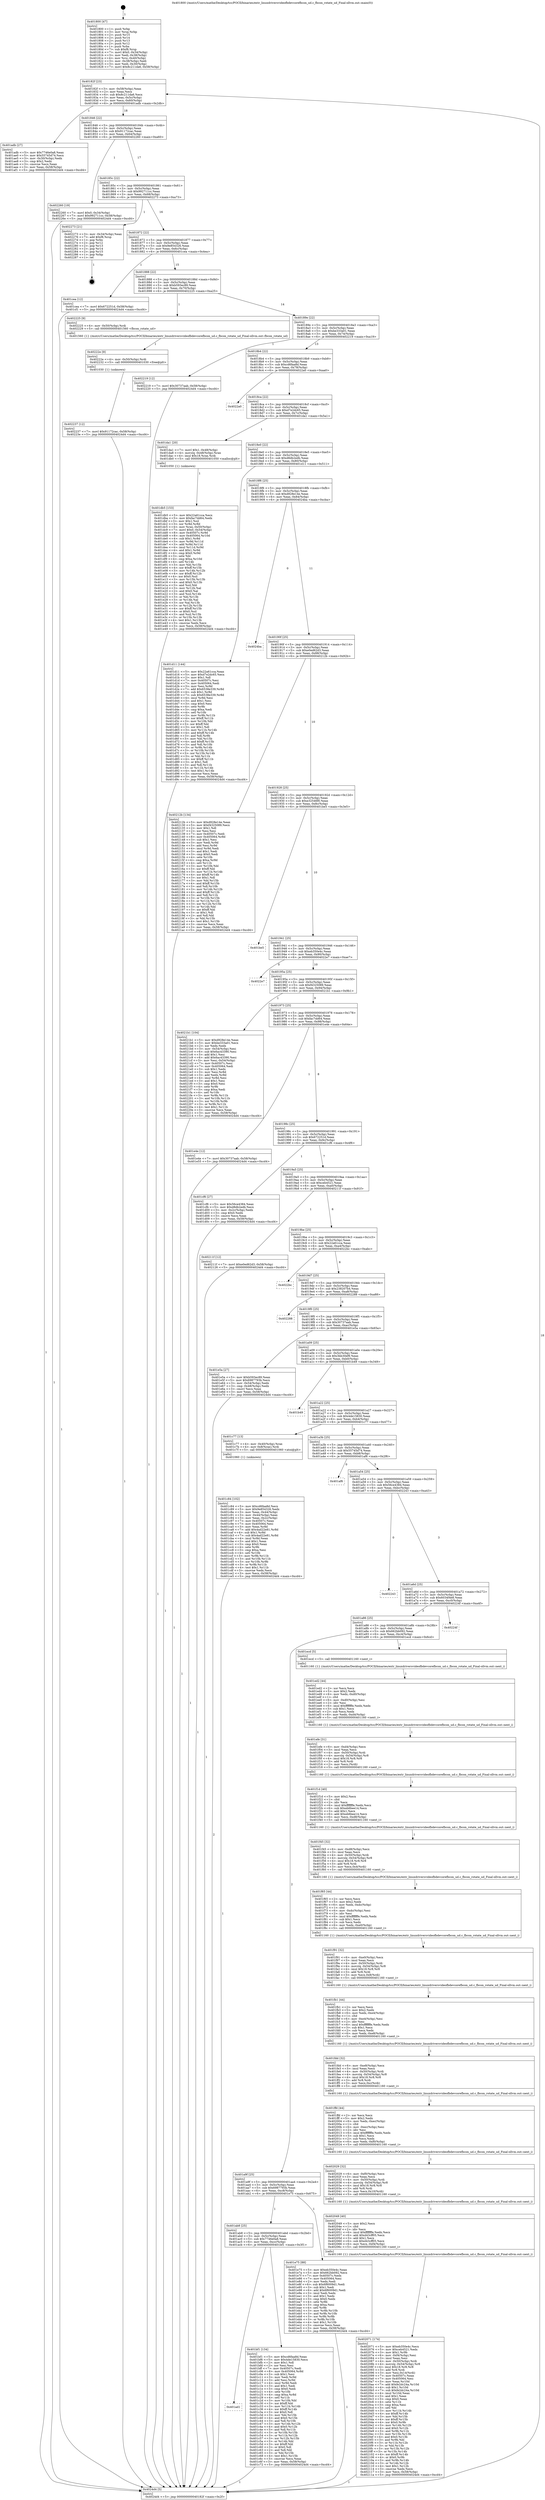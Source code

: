 digraph "0x401800" {
  label = "0x401800 (/mnt/c/Users/mathe/Desktop/tcc/POCII/binaries/extr_linuxdriversvideofbdevcorefbcon_ud.c_fbcon_rotate_ud_Final-ollvm.out::main(0))"
  labelloc = "t"
  node[shape=record]

  Entry [label="",width=0.3,height=0.3,shape=circle,fillcolor=black,style=filled]
  "0x40182f" [label="{
     0x40182f [23]\l
     | [instrs]\l
     &nbsp;&nbsp;0x40182f \<+3\>: mov -0x58(%rbp),%eax\l
     &nbsp;&nbsp;0x401832 \<+2\>: mov %eax,%ecx\l
     &nbsp;&nbsp;0x401834 \<+6\>: sub $0x8c211da6,%ecx\l
     &nbsp;&nbsp;0x40183a \<+3\>: mov %eax,-0x5c(%rbp)\l
     &nbsp;&nbsp;0x40183d \<+3\>: mov %ecx,-0x60(%rbp)\l
     &nbsp;&nbsp;0x401840 \<+6\>: je 0000000000401adb \<main+0x2db\>\l
  }"]
  "0x401adb" [label="{
     0x401adb [27]\l
     | [instrs]\l
     &nbsp;&nbsp;0x401adb \<+5\>: mov $0x7746e0a8,%eax\l
     &nbsp;&nbsp;0x401ae0 \<+5\>: mov $0x55745d74,%ecx\l
     &nbsp;&nbsp;0x401ae5 \<+3\>: mov -0x30(%rbp),%edx\l
     &nbsp;&nbsp;0x401ae8 \<+3\>: cmp $0x2,%edx\l
     &nbsp;&nbsp;0x401aeb \<+3\>: cmovne %ecx,%eax\l
     &nbsp;&nbsp;0x401aee \<+3\>: mov %eax,-0x58(%rbp)\l
     &nbsp;&nbsp;0x401af1 \<+5\>: jmp 00000000004024d4 \<main+0xcd4\>\l
  }"]
  "0x401846" [label="{
     0x401846 [22]\l
     | [instrs]\l
     &nbsp;&nbsp;0x401846 \<+5\>: jmp 000000000040184b \<main+0x4b\>\l
     &nbsp;&nbsp;0x40184b \<+3\>: mov -0x5c(%rbp),%eax\l
     &nbsp;&nbsp;0x40184e \<+5\>: sub $0x91172cac,%eax\l
     &nbsp;&nbsp;0x401853 \<+3\>: mov %eax,-0x64(%rbp)\l
     &nbsp;&nbsp;0x401856 \<+6\>: je 0000000000402260 \<main+0xa60\>\l
  }"]
  "0x4024d4" [label="{
     0x4024d4 [5]\l
     | [instrs]\l
     &nbsp;&nbsp;0x4024d4 \<+5\>: jmp 000000000040182f \<main+0x2f\>\l
  }"]
  "0x401800" [label="{
     0x401800 [47]\l
     | [instrs]\l
     &nbsp;&nbsp;0x401800 \<+1\>: push %rbp\l
     &nbsp;&nbsp;0x401801 \<+3\>: mov %rsp,%rbp\l
     &nbsp;&nbsp;0x401804 \<+2\>: push %r15\l
     &nbsp;&nbsp;0x401806 \<+2\>: push %r14\l
     &nbsp;&nbsp;0x401808 \<+2\>: push %r13\l
     &nbsp;&nbsp;0x40180a \<+2\>: push %r12\l
     &nbsp;&nbsp;0x40180c \<+1\>: push %rbx\l
     &nbsp;&nbsp;0x40180d \<+7\>: sub $0xf8,%rsp\l
     &nbsp;&nbsp;0x401814 \<+7\>: movl $0x0,-0x34(%rbp)\l
     &nbsp;&nbsp;0x40181b \<+3\>: mov %edi,-0x38(%rbp)\l
     &nbsp;&nbsp;0x40181e \<+4\>: mov %rsi,-0x40(%rbp)\l
     &nbsp;&nbsp;0x401822 \<+3\>: mov -0x38(%rbp),%edi\l
     &nbsp;&nbsp;0x401825 \<+3\>: mov %edi,-0x30(%rbp)\l
     &nbsp;&nbsp;0x401828 \<+7\>: movl $0x8c211da6,-0x58(%rbp)\l
  }"]
  Exit [label="",width=0.3,height=0.3,shape=circle,fillcolor=black,style=filled,peripheries=2]
  "0x402260" [label="{
     0x402260 [19]\l
     | [instrs]\l
     &nbsp;&nbsp;0x402260 \<+7\>: movl $0x0,-0x34(%rbp)\l
     &nbsp;&nbsp;0x402267 \<+7\>: movl $0x992711cc,-0x58(%rbp)\l
     &nbsp;&nbsp;0x40226e \<+5\>: jmp 00000000004024d4 \<main+0xcd4\>\l
  }"]
  "0x40185c" [label="{
     0x40185c [22]\l
     | [instrs]\l
     &nbsp;&nbsp;0x40185c \<+5\>: jmp 0000000000401861 \<main+0x61\>\l
     &nbsp;&nbsp;0x401861 \<+3\>: mov -0x5c(%rbp),%eax\l
     &nbsp;&nbsp;0x401864 \<+5\>: sub $0x992711cc,%eax\l
     &nbsp;&nbsp;0x401869 \<+3\>: mov %eax,-0x68(%rbp)\l
     &nbsp;&nbsp;0x40186c \<+6\>: je 0000000000402273 \<main+0xa73\>\l
  }"]
  "0x402237" [label="{
     0x402237 [12]\l
     | [instrs]\l
     &nbsp;&nbsp;0x402237 \<+7\>: movl $0x91172cac,-0x58(%rbp)\l
     &nbsp;&nbsp;0x40223e \<+5\>: jmp 00000000004024d4 \<main+0xcd4\>\l
  }"]
  "0x402273" [label="{
     0x402273 [21]\l
     | [instrs]\l
     &nbsp;&nbsp;0x402273 \<+3\>: mov -0x34(%rbp),%eax\l
     &nbsp;&nbsp;0x402276 \<+7\>: add $0xf8,%rsp\l
     &nbsp;&nbsp;0x40227d \<+1\>: pop %rbx\l
     &nbsp;&nbsp;0x40227e \<+2\>: pop %r12\l
     &nbsp;&nbsp;0x402280 \<+2\>: pop %r13\l
     &nbsp;&nbsp;0x402282 \<+2\>: pop %r14\l
     &nbsp;&nbsp;0x402284 \<+2\>: pop %r15\l
     &nbsp;&nbsp;0x402286 \<+1\>: pop %rbp\l
     &nbsp;&nbsp;0x402287 \<+1\>: ret\l
  }"]
  "0x401872" [label="{
     0x401872 [22]\l
     | [instrs]\l
     &nbsp;&nbsp;0x401872 \<+5\>: jmp 0000000000401877 \<main+0x77\>\l
     &nbsp;&nbsp;0x401877 \<+3\>: mov -0x5c(%rbp),%eax\l
     &nbsp;&nbsp;0x40187a \<+5\>: sub $0x9e854326,%eax\l
     &nbsp;&nbsp;0x40187f \<+3\>: mov %eax,-0x6c(%rbp)\l
     &nbsp;&nbsp;0x401882 \<+6\>: je 0000000000401cea \<main+0x4ea\>\l
  }"]
  "0x40222e" [label="{
     0x40222e [9]\l
     | [instrs]\l
     &nbsp;&nbsp;0x40222e \<+4\>: mov -0x50(%rbp),%rdi\l
     &nbsp;&nbsp;0x402232 \<+5\>: call 0000000000401030 \<free@plt\>\l
     | [calls]\l
     &nbsp;&nbsp;0x401030 \{1\} (unknown)\l
  }"]
  "0x401cea" [label="{
     0x401cea [12]\l
     | [instrs]\l
     &nbsp;&nbsp;0x401cea \<+7\>: movl $0x672251d,-0x58(%rbp)\l
     &nbsp;&nbsp;0x401cf1 \<+5\>: jmp 00000000004024d4 \<main+0xcd4\>\l
  }"]
  "0x401888" [label="{
     0x401888 [22]\l
     | [instrs]\l
     &nbsp;&nbsp;0x401888 \<+5\>: jmp 000000000040188d \<main+0x8d\>\l
     &nbsp;&nbsp;0x40188d \<+3\>: mov -0x5c(%rbp),%eax\l
     &nbsp;&nbsp;0x401890 \<+5\>: sub $0xb593ec89,%eax\l
     &nbsp;&nbsp;0x401895 \<+3\>: mov %eax,-0x70(%rbp)\l
     &nbsp;&nbsp;0x401898 \<+6\>: je 0000000000402225 \<main+0xa25\>\l
  }"]
  "0x402071" [label="{
     0x402071 [174]\l
     | [instrs]\l
     &nbsp;&nbsp;0x402071 \<+5\>: mov $0xeb350e4c,%ecx\l
     &nbsp;&nbsp;0x402076 \<+5\>: mov $0xceb4521,%edx\l
     &nbsp;&nbsp;0x40207b \<+3\>: mov $0x1,%r9b\l
     &nbsp;&nbsp;0x40207e \<+6\>: mov -0xf4(%rbp),%esi\l
     &nbsp;&nbsp;0x402084 \<+3\>: imul %eax,%esi\l
     &nbsp;&nbsp;0x402087 \<+4\>: mov -0x50(%rbp),%rdi\l
     &nbsp;&nbsp;0x40208b \<+4\>: movslq -0x54(%rbp),%r8\l
     &nbsp;&nbsp;0x40208f \<+4\>: imul $0x18,%r8,%r8\l
     &nbsp;&nbsp;0x402093 \<+3\>: add %r8,%rdi\l
     &nbsp;&nbsp;0x402096 \<+3\>: mov %esi,0x14(%rdi)\l
     &nbsp;&nbsp;0x402099 \<+7\>: mov 0x40507c,%eax\l
     &nbsp;&nbsp;0x4020a0 \<+7\>: mov 0x405064,%esi\l
     &nbsp;&nbsp;0x4020a7 \<+3\>: mov %eax,%r10d\l
     &nbsp;&nbsp;0x4020aa \<+7\>: add $0xfe2dc24a,%r10d\l
     &nbsp;&nbsp;0x4020b1 \<+4\>: sub $0x1,%r10d\l
     &nbsp;&nbsp;0x4020b5 \<+7\>: sub $0xfe2dc24a,%r10d\l
     &nbsp;&nbsp;0x4020bc \<+4\>: imul %r10d,%eax\l
     &nbsp;&nbsp;0x4020c0 \<+3\>: and $0x1,%eax\l
     &nbsp;&nbsp;0x4020c3 \<+3\>: cmp $0x0,%eax\l
     &nbsp;&nbsp;0x4020c6 \<+4\>: sete %r11b\l
     &nbsp;&nbsp;0x4020ca \<+3\>: cmp $0xa,%esi\l
     &nbsp;&nbsp;0x4020cd \<+3\>: setl %bl\l
     &nbsp;&nbsp;0x4020d0 \<+3\>: mov %r11b,%r14b\l
     &nbsp;&nbsp;0x4020d3 \<+4\>: xor $0xff,%r14b\l
     &nbsp;&nbsp;0x4020d7 \<+3\>: mov %bl,%r15b\l
     &nbsp;&nbsp;0x4020da \<+4\>: xor $0xff,%r15b\l
     &nbsp;&nbsp;0x4020de \<+4\>: xor $0x0,%r9b\l
     &nbsp;&nbsp;0x4020e2 \<+3\>: mov %r14b,%r12b\l
     &nbsp;&nbsp;0x4020e5 \<+4\>: and $0x0,%r12b\l
     &nbsp;&nbsp;0x4020e9 \<+3\>: and %r9b,%r11b\l
     &nbsp;&nbsp;0x4020ec \<+3\>: mov %r15b,%r13b\l
     &nbsp;&nbsp;0x4020ef \<+4\>: and $0x0,%r13b\l
     &nbsp;&nbsp;0x4020f3 \<+3\>: and %r9b,%bl\l
     &nbsp;&nbsp;0x4020f6 \<+3\>: or %r11b,%r12b\l
     &nbsp;&nbsp;0x4020f9 \<+3\>: or %bl,%r13b\l
     &nbsp;&nbsp;0x4020fc \<+3\>: xor %r13b,%r12b\l
     &nbsp;&nbsp;0x4020ff \<+3\>: or %r15b,%r14b\l
     &nbsp;&nbsp;0x402102 \<+4\>: xor $0xff,%r14b\l
     &nbsp;&nbsp;0x402106 \<+4\>: or $0x0,%r9b\l
     &nbsp;&nbsp;0x40210a \<+3\>: and %r9b,%r14b\l
     &nbsp;&nbsp;0x40210d \<+3\>: or %r14b,%r12b\l
     &nbsp;&nbsp;0x402110 \<+4\>: test $0x1,%r12b\l
     &nbsp;&nbsp;0x402114 \<+3\>: cmovne %edx,%ecx\l
     &nbsp;&nbsp;0x402117 \<+3\>: mov %ecx,-0x58(%rbp)\l
     &nbsp;&nbsp;0x40211a \<+5\>: jmp 00000000004024d4 \<main+0xcd4\>\l
  }"]
  "0x402225" [label="{
     0x402225 [9]\l
     | [instrs]\l
     &nbsp;&nbsp;0x402225 \<+4\>: mov -0x50(%rbp),%rdi\l
     &nbsp;&nbsp;0x402229 \<+5\>: call 0000000000401560 \<fbcon_rotate_ud\>\l
     | [calls]\l
     &nbsp;&nbsp;0x401560 \{1\} (/mnt/c/Users/mathe/Desktop/tcc/POCII/binaries/extr_linuxdriversvideofbdevcorefbcon_ud.c_fbcon_rotate_ud_Final-ollvm.out::fbcon_rotate_ud)\l
  }"]
  "0x40189e" [label="{
     0x40189e [22]\l
     | [instrs]\l
     &nbsp;&nbsp;0x40189e \<+5\>: jmp 00000000004018a3 \<main+0xa3\>\l
     &nbsp;&nbsp;0x4018a3 \<+3\>: mov -0x5c(%rbp),%eax\l
     &nbsp;&nbsp;0x4018a6 \<+5\>: sub $0xbe333a01,%eax\l
     &nbsp;&nbsp;0x4018ab \<+3\>: mov %eax,-0x74(%rbp)\l
     &nbsp;&nbsp;0x4018ae \<+6\>: je 0000000000402219 \<main+0xa19\>\l
  }"]
  "0x402049" [label="{
     0x402049 [40]\l
     | [instrs]\l
     &nbsp;&nbsp;0x402049 \<+5\>: mov $0x2,%ecx\l
     &nbsp;&nbsp;0x40204e \<+1\>: cltd\l
     &nbsp;&nbsp;0x40204f \<+2\>: idiv %ecx\l
     &nbsp;&nbsp;0x402051 \<+6\>: imul $0xfffffffe,%edx,%ecx\l
     &nbsp;&nbsp;0x402057 \<+6\>: add $0xd43cff05,%ecx\l
     &nbsp;&nbsp;0x40205d \<+3\>: add $0x1,%ecx\l
     &nbsp;&nbsp;0x402060 \<+6\>: sub $0xd43cff05,%ecx\l
     &nbsp;&nbsp;0x402066 \<+6\>: mov %ecx,-0xf4(%rbp)\l
     &nbsp;&nbsp;0x40206c \<+5\>: call 0000000000401160 \<next_i\>\l
     | [calls]\l
     &nbsp;&nbsp;0x401160 \{1\} (/mnt/c/Users/mathe/Desktop/tcc/POCII/binaries/extr_linuxdriversvideofbdevcorefbcon_ud.c_fbcon_rotate_ud_Final-ollvm.out::next_i)\l
  }"]
  "0x402219" [label="{
     0x402219 [12]\l
     | [instrs]\l
     &nbsp;&nbsp;0x402219 \<+7\>: movl $0x30737aab,-0x58(%rbp)\l
     &nbsp;&nbsp;0x402220 \<+5\>: jmp 00000000004024d4 \<main+0xcd4\>\l
  }"]
  "0x4018b4" [label="{
     0x4018b4 [22]\l
     | [instrs]\l
     &nbsp;&nbsp;0x4018b4 \<+5\>: jmp 00000000004018b9 \<main+0xb9\>\l
     &nbsp;&nbsp;0x4018b9 \<+3\>: mov -0x5c(%rbp),%eax\l
     &nbsp;&nbsp;0x4018bc \<+5\>: sub $0xcd6faa8d,%eax\l
     &nbsp;&nbsp;0x4018c1 \<+3\>: mov %eax,-0x78(%rbp)\l
     &nbsp;&nbsp;0x4018c4 \<+6\>: je 00000000004022a0 \<main+0xaa0\>\l
  }"]
  "0x402029" [label="{
     0x402029 [32]\l
     | [instrs]\l
     &nbsp;&nbsp;0x402029 \<+6\>: mov -0xf0(%rbp),%ecx\l
     &nbsp;&nbsp;0x40202f \<+3\>: imul %eax,%ecx\l
     &nbsp;&nbsp;0x402032 \<+4\>: mov -0x50(%rbp),%rdi\l
     &nbsp;&nbsp;0x402036 \<+4\>: movslq -0x54(%rbp),%r8\l
     &nbsp;&nbsp;0x40203a \<+4\>: imul $0x18,%r8,%r8\l
     &nbsp;&nbsp;0x40203e \<+3\>: add %r8,%rdi\l
     &nbsp;&nbsp;0x402041 \<+3\>: mov %ecx,0x10(%rdi)\l
     &nbsp;&nbsp;0x402044 \<+5\>: call 0000000000401160 \<next_i\>\l
     | [calls]\l
     &nbsp;&nbsp;0x401160 \{1\} (/mnt/c/Users/mathe/Desktop/tcc/POCII/binaries/extr_linuxdriversvideofbdevcorefbcon_ud.c_fbcon_rotate_ud_Final-ollvm.out::next_i)\l
  }"]
  "0x4022a0" [label="{
     0x4022a0\l
  }", style=dashed]
  "0x4018ca" [label="{
     0x4018ca [22]\l
     | [instrs]\l
     &nbsp;&nbsp;0x4018ca \<+5\>: jmp 00000000004018cf \<main+0xcf\>\l
     &nbsp;&nbsp;0x4018cf \<+3\>: mov -0x5c(%rbp),%eax\l
     &nbsp;&nbsp;0x4018d2 \<+5\>: sub $0xd7e2dc65,%eax\l
     &nbsp;&nbsp;0x4018d7 \<+3\>: mov %eax,-0x7c(%rbp)\l
     &nbsp;&nbsp;0x4018da \<+6\>: je 0000000000401da1 \<main+0x5a1\>\l
  }"]
  "0x401ffd" [label="{
     0x401ffd [44]\l
     | [instrs]\l
     &nbsp;&nbsp;0x401ffd \<+2\>: xor %ecx,%ecx\l
     &nbsp;&nbsp;0x401fff \<+5\>: mov $0x2,%edx\l
     &nbsp;&nbsp;0x402004 \<+6\>: mov %edx,-0xec(%rbp)\l
     &nbsp;&nbsp;0x40200a \<+1\>: cltd\l
     &nbsp;&nbsp;0x40200b \<+6\>: mov -0xec(%rbp),%esi\l
     &nbsp;&nbsp;0x402011 \<+2\>: idiv %esi\l
     &nbsp;&nbsp;0x402013 \<+6\>: imul $0xfffffffe,%edx,%edx\l
     &nbsp;&nbsp;0x402019 \<+3\>: sub $0x1,%ecx\l
     &nbsp;&nbsp;0x40201c \<+2\>: sub %ecx,%edx\l
     &nbsp;&nbsp;0x40201e \<+6\>: mov %edx,-0xf0(%rbp)\l
     &nbsp;&nbsp;0x402024 \<+5\>: call 0000000000401160 \<next_i\>\l
     | [calls]\l
     &nbsp;&nbsp;0x401160 \{1\} (/mnt/c/Users/mathe/Desktop/tcc/POCII/binaries/extr_linuxdriversvideofbdevcorefbcon_ud.c_fbcon_rotate_ud_Final-ollvm.out::next_i)\l
  }"]
  "0x401da1" [label="{
     0x401da1 [20]\l
     | [instrs]\l
     &nbsp;&nbsp;0x401da1 \<+7\>: movl $0x1,-0x48(%rbp)\l
     &nbsp;&nbsp;0x401da8 \<+4\>: movslq -0x48(%rbp),%rax\l
     &nbsp;&nbsp;0x401dac \<+4\>: imul $0x18,%rax,%rdi\l
     &nbsp;&nbsp;0x401db0 \<+5\>: call 0000000000401050 \<malloc@plt\>\l
     | [calls]\l
     &nbsp;&nbsp;0x401050 \{1\} (unknown)\l
  }"]
  "0x4018e0" [label="{
     0x4018e0 [22]\l
     | [instrs]\l
     &nbsp;&nbsp;0x4018e0 \<+5\>: jmp 00000000004018e5 \<main+0xe5\>\l
     &nbsp;&nbsp;0x4018e5 \<+3\>: mov -0x5c(%rbp),%eax\l
     &nbsp;&nbsp;0x4018e8 \<+5\>: sub $0xd8db2edb,%eax\l
     &nbsp;&nbsp;0x4018ed \<+3\>: mov %eax,-0x80(%rbp)\l
     &nbsp;&nbsp;0x4018f0 \<+6\>: je 0000000000401d11 \<main+0x511\>\l
  }"]
  "0x401fdd" [label="{
     0x401fdd [32]\l
     | [instrs]\l
     &nbsp;&nbsp;0x401fdd \<+6\>: mov -0xe8(%rbp),%ecx\l
     &nbsp;&nbsp;0x401fe3 \<+3\>: imul %eax,%ecx\l
     &nbsp;&nbsp;0x401fe6 \<+4\>: mov -0x50(%rbp),%rdi\l
     &nbsp;&nbsp;0x401fea \<+4\>: movslq -0x54(%rbp),%r8\l
     &nbsp;&nbsp;0x401fee \<+4\>: imul $0x18,%r8,%r8\l
     &nbsp;&nbsp;0x401ff2 \<+3\>: add %r8,%rdi\l
     &nbsp;&nbsp;0x401ff5 \<+3\>: mov %ecx,0xc(%rdi)\l
     &nbsp;&nbsp;0x401ff8 \<+5\>: call 0000000000401160 \<next_i\>\l
     | [calls]\l
     &nbsp;&nbsp;0x401160 \{1\} (/mnt/c/Users/mathe/Desktop/tcc/POCII/binaries/extr_linuxdriversvideofbdevcorefbcon_ud.c_fbcon_rotate_ud_Final-ollvm.out::next_i)\l
  }"]
  "0x401d11" [label="{
     0x401d11 [144]\l
     | [instrs]\l
     &nbsp;&nbsp;0x401d11 \<+5\>: mov $0x22a61cca,%eax\l
     &nbsp;&nbsp;0x401d16 \<+5\>: mov $0xd7e2dc65,%ecx\l
     &nbsp;&nbsp;0x401d1b \<+2\>: mov $0x1,%dl\l
     &nbsp;&nbsp;0x401d1d \<+7\>: mov 0x40507c,%esi\l
     &nbsp;&nbsp;0x401d24 \<+7\>: mov 0x405064,%edi\l
     &nbsp;&nbsp;0x401d2b \<+3\>: mov %esi,%r8d\l
     &nbsp;&nbsp;0x401d2e \<+7\>: add $0x6538e339,%r8d\l
     &nbsp;&nbsp;0x401d35 \<+4\>: sub $0x1,%r8d\l
     &nbsp;&nbsp;0x401d39 \<+7\>: sub $0x6538e339,%r8d\l
     &nbsp;&nbsp;0x401d40 \<+4\>: imul %r8d,%esi\l
     &nbsp;&nbsp;0x401d44 \<+3\>: and $0x1,%esi\l
     &nbsp;&nbsp;0x401d47 \<+3\>: cmp $0x0,%esi\l
     &nbsp;&nbsp;0x401d4a \<+4\>: sete %r9b\l
     &nbsp;&nbsp;0x401d4e \<+3\>: cmp $0xa,%edi\l
     &nbsp;&nbsp;0x401d51 \<+4\>: setl %r10b\l
     &nbsp;&nbsp;0x401d55 \<+3\>: mov %r9b,%r11b\l
     &nbsp;&nbsp;0x401d58 \<+4\>: xor $0xff,%r11b\l
     &nbsp;&nbsp;0x401d5c \<+3\>: mov %r10b,%bl\l
     &nbsp;&nbsp;0x401d5f \<+3\>: xor $0xff,%bl\l
     &nbsp;&nbsp;0x401d62 \<+3\>: xor $0x1,%dl\l
     &nbsp;&nbsp;0x401d65 \<+3\>: mov %r11b,%r14b\l
     &nbsp;&nbsp;0x401d68 \<+4\>: and $0xff,%r14b\l
     &nbsp;&nbsp;0x401d6c \<+3\>: and %dl,%r9b\l
     &nbsp;&nbsp;0x401d6f \<+3\>: mov %bl,%r15b\l
     &nbsp;&nbsp;0x401d72 \<+4\>: and $0xff,%r15b\l
     &nbsp;&nbsp;0x401d76 \<+3\>: and %dl,%r10b\l
     &nbsp;&nbsp;0x401d79 \<+3\>: or %r9b,%r14b\l
     &nbsp;&nbsp;0x401d7c \<+3\>: or %r10b,%r15b\l
     &nbsp;&nbsp;0x401d7f \<+3\>: xor %r15b,%r14b\l
     &nbsp;&nbsp;0x401d82 \<+3\>: or %bl,%r11b\l
     &nbsp;&nbsp;0x401d85 \<+4\>: xor $0xff,%r11b\l
     &nbsp;&nbsp;0x401d89 \<+3\>: or $0x1,%dl\l
     &nbsp;&nbsp;0x401d8c \<+3\>: and %dl,%r11b\l
     &nbsp;&nbsp;0x401d8f \<+3\>: or %r11b,%r14b\l
     &nbsp;&nbsp;0x401d92 \<+4\>: test $0x1,%r14b\l
     &nbsp;&nbsp;0x401d96 \<+3\>: cmovne %ecx,%eax\l
     &nbsp;&nbsp;0x401d99 \<+3\>: mov %eax,-0x58(%rbp)\l
     &nbsp;&nbsp;0x401d9c \<+5\>: jmp 00000000004024d4 \<main+0xcd4\>\l
  }"]
  "0x4018f6" [label="{
     0x4018f6 [25]\l
     | [instrs]\l
     &nbsp;&nbsp;0x4018f6 \<+5\>: jmp 00000000004018fb \<main+0xfb\>\l
     &nbsp;&nbsp;0x4018fb \<+3\>: mov -0x5c(%rbp),%eax\l
     &nbsp;&nbsp;0x4018fe \<+5\>: sub $0xd928e14e,%eax\l
     &nbsp;&nbsp;0x401903 \<+6\>: mov %eax,-0x84(%rbp)\l
     &nbsp;&nbsp;0x401909 \<+6\>: je 00000000004024ba \<main+0xcba\>\l
  }"]
  "0x401fb1" [label="{
     0x401fb1 [44]\l
     | [instrs]\l
     &nbsp;&nbsp;0x401fb1 \<+2\>: xor %ecx,%ecx\l
     &nbsp;&nbsp;0x401fb3 \<+5\>: mov $0x2,%edx\l
     &nbsp;&nbsp;0x401fb8 \<+6\>: mov %edx,-0xe4(%rbp)\l
     &nbsp;&nbsp;0x401fbe \<+1\>: cltd\l
     &nbsp;&nbsp;0x401fbf \<+6\>: mov -0xe4(%rbp),%esi\l
     &nbsp;&nbsp;0x401fc5 \<+2\>: idiv %esi\l
     &nbsp;&nbsp;0x401fc7 \<+6\>: imul $0xfffffffe,%edx,%edx\l
     &nbsp;&nbsp;0x401fcd \<+3\>: sub $0x1,%ecx\l
     &nbsp;&nbsp;0x401fd0 \<+2\>: sub %ecx,%edx\l
     &nbsp;&nbsp;0x401fd2 \<+6\>: mov %edx,-0xe8(%rbp)\l
     &nbsp;&nbsp;0x401fd8 \<+5\>: call 0000000000401160 \<next_i\>\l
     | [calls]\l
     &nbsp;&nbsp;0x401160 \{1\} (/mnt/c/Users/mathe/Desktop/tcc/POCII/binaries/extr_linuxdriversvideofbdevcorefbcon_ud.c_fbcon_rotate_ud_Final-ollvm.out::next_i)\l
  }"]
  "0x4024ba" [label="{
     0x4024ba\l
  }", style=dashed]
  "0x40190f" [label="{
     0x40190f [25]\l
     | [instrs]\l
     &nbsp;&nbsp;0x40190f \<+5\>: jmp 0000000000401914 \<main+0x114\>\l
     &nbsp;&nbsp;0x401914 \<+3\>: mov -0x5c(%rbp),%eax\l
     &nbsp;&nbsp;0x401917 \<+5\>: sub $0xe0ed62d3,%eax\l
     &nbsp;&nbsp;0x40191c \<+6\>: mov %eax,-0x88(%rbp)\l
     &nbsp;&nbsp;0x401922 \<+6\>: je 000000000040212b \<main+0x92b\>\l
  }"]
  "0x401f91" [label="{
     0x401f91 [32]\l
     | [instrs]\l
     &nbsp;&nbsp;0x401f91 \<+6\>: mov -0xe0(%rbp),%ecx\l
     &nbsp;&nbsp;0x401f97 \<+3\>: imul %eax,%ecx\l
     &nbsp;&nbsp;0x401f9a \<+4\>: mov -0x50(%rbp),%rdi\l
     &nbsp;&nbsp;0x401f9e \<+4\>: movslq -0x54(%rbp),%r8\l
     &nbsp;&nbsp;0x401fa2 \<+4\>: imul $0x18,%r8,%r8\l
     &nbsp;&nbsp;0x401fa6 \<+3\>: add %r8,%rdi\l
     &nbsp;&nbsp;0x401fa9 \<+3\>: mov %ecx,0x8(%rdi)\l
     &nbsp;&nbsp;0x401fac \<+5\>: call 0000000000401160 \<next_i\>\l
     | [calls]\l
     &nbsp;&nbsp;0x401160 \{1\} (/mnt/c/Users/mathe/Desktop/tcc/POCII/binaries/extr_linuxdriversvideofbdevcorefbcon_ud.c_fbcon_rotate_ud_Final-ollvm.out::next_i)\l
  }"]
  "0x40212b" [label="{
     0x40212b [134]\l
     | [instrs]\l
     &nbsp;&nbsp;0x40212b \<+5\>: mov $0xd928e14e,%eax\l
     &nbsp;&nbsp;0x402130 \<+5\>: mov $0xf4325089,%ecx\l
     &nbsp;&nbsp;0x402135 \<+2\>: mov $0x1,%dl\l
     &nbsp;&nbsp;0x402137 \<+2\>: xor %esi,%esi\l
     &nbsp;&nbsp;0x402139 \<+7\>: mov 0x40507c,%edi\l
     &nbsp;&nbsp;0x402140 \<+8\>: mov 0x405064,%r8d\l
     &nbsp;&nbsp;0x402148 \<+3\>: sub $0x1,%esi\l
     &nbsp;&nbsp;0x40214b \<+3\>: mov %edi,%r9d\l
     &nbsp;&nbsp;0x40214e \<+3\>: add %esi,%r9d\l
     &nbsp;&nbsp;0x402151 \<+4\>: imul %r9d,%edi\l
     &nbsp;&nbsp;0x402155 \<+3\>: and $0x1,%edi\l
     &nbsp;&nbsp;0x402158 \<+3\>: cmp $0x0,%edi\l
     &nbsp;&nbsp;0x40215b \<+4\>: sete %r10b\l
     &nbsp;&nbsp;0x40215f \<+4\>: cmp $0xa,%r8d\l
     &nbsp;&nbsp;0x402163 \<+4\>: setl %r11b\l
     &nbsp;&nbsp;0x402167 \<+3\>: mov %r10b,%bl\l
     &nbsp;&nbsp;0x40216a \<+3\>: xor $0xff,%bl\l
     &nbsp;&nbsp;0x40216d \<+3\>: mov %r11b,%r14b\l
     &nbsp;&nbsp;0x402170 \<+4\>: xor $0xff,%r14b\l
     &nbsp;&nbsp;0x402174 \<+3\>: xor $0x1,%dl\l
     &nbsp;&nbsp;0x402177 \<+3\>: mov %bl,%r15b\l
     &nbsp;&nbsp;0x40217a \<+4\>: and $0xff,%r15b\l
     &nbsp;&nbsp;0x40217e \<+3\>: and %dl,%r10b\l
     &nbsp;&nbsp;0x402181 \<+3\>: mov %r14b,%r12b\l
     &nbsp;&nbsp;0x402184 \<+4\>: and $0xff,%r12b\l
     &nbsp;&nbsp;0x402188 \<+3\>: and %dl,%r11b\l
     &nbsp;&nbsp;0x40218b \<+3\>: or %r10b,%r15b\l
     &nbsp;&nbsp;0x40218e \<+3\>: or %r11b,%r12b\l
     &nbsp;&nbsp;0x402191 \<+3\>: xor %r12b,%r15b\l
     &nbsp;&nbsp;0x402194 \<+3\>: or %r14b,%bl\l
     &nbsp;&nbsp;0x402197 \<+3\>: xor $0xff,%bl\l
     &nbsp;&nbsp;0x40219a \<+3\>: or $0x1,%dl\l
     &nbsp;&nbsp;0x40219d \<+2\>: and %dl,%bl\l
     &nbsp;&nbsp;0x40219f \<+3\>: or %bl,%r15b\l
     &nbsp;&nbsp;0x4021a2 \<+4\>: test $0x1,%r15b\l
     &nbsp;&nbsp;0x4021a6 \<+3\>: cmovne %ecx,%eax\l
     &nbsp;&nbsp;0x4021a9 \<+3\>: mov %eax,-0x58(%rbp)\l
     &nbsp;&nbsp;0x4021ac \<+5\>: jmp 00000000004024d4 \<main+0xcd4\>\l
  }"]
  "0x401928" [label="{
     0x401928 [25]\l
     | [instrs]\l
     &nbsp;&nbsp;0x401928 \<+5\>: jmp 000000000040192d \<main+0x12d\>\l
     &nbsp;&nbsp;0x40192d \<+3\>: mov -0x5c(%rbp),%eax\l
     &nbsp;&nbsp;0x401930 \<+5\>: sub $0xe32546f0,%eax\l
     &nbsp;&nbsp;0x401935 \<+6\>: mov %eax,-0x8c(%rbp)\l
     &nbsp;&nbsp;0x40193b \<+6\>: je 0000000000401be5 \<main+0x3e5\>\l
  }"]
  "0x401f65" [label="{
     0x401f65 [44]\l
     | [instrs]\l
     &nbsp;&nbsp;0x401f65 \<+2\>: xor %ecx,%ecx\l
     &nbsp;&nbsp;0x401f67 \<+5\>: mov $0x2,%edx\l
     &nbsp;&nbsp;0x401f6c \<+6\>: mov %edx,-0xdc(%rbp)\l
     &nbsp;&nbsp;0x401f72 \<+1\>: cltd\l
     &nbsp;&nbsp;0x401f73 \<+6\>: mov -0xdc(%rbp),%esi\l
     &nbsp;&nbsp;0x401f79 \<+2\>: idiv %esi\l
     &nbsp;&nbsp;0x401f7b \<+6\>: imul $0xfffffffe,%edx,%edx\l
     &nbsp;&nbsp;0x401f81 \<+3\>: sub $0x1,%ecx\l
     &nbsp;&nbsp;0x401f84 \<+2\>: sub %ecx,%edx\l
     &nbsp;&nbsp;0x401f86 \<+6\>: mov %edx,-0xe0(%rbp)\l
     &nbsp;&nbsp;0x401f8c \<+5\>: call 0000000000401160 \<next_i\>\l
     | [calls]\l
     &nbsp;&nbsp;0x401160 \{1\} (/mnt/c/Users/mathe/Desktop/tcc/POCII/binaries/extr_linuxdriversvideofbdevcorefbcon_ud.c_fbcon_rotate_ud_Final-ollvm.out::next_i)\l
  }"]
  "0x401be5" [label="{
     0x401be5\l
  }", style=dashed]
  "0x401941" [label="{
     0x401941 [25]\l
     | [instrs]\l
     &nbsp;&nbsp;0x401941 \<+5\>: jmp 0000000000401946 \<main+0x146\>\l
     &nbsp;&nbsp;0x401946 \<+3\>: mov -0x5c(%rbp),%eax\l
     &nbsp;&nbsp;0x401949 \<+5\>: sub $0xeb350e4c,%eax\l
     &nbsp;&nbsp;0x40194e \<+6\>: mov %eax,-0x90(%rbp)\l
     &nbsp;&nbsp;0x401954 \<+6\>: je 00000000004022e7 \<main+0xae7\>\l
  }"]
  "0x401f45" [label="{
     0x401f45 [32]\l
     | [instrs]\l
     &nbsp;&nbsp;0x401f45 \<+6\>: mov -0xd8(%rbp),%ecx\l
     &nbsp;&nbsp;0x401f4b \<+3\>: imul %eax,%ecx\l
     &nbsp;&nbsp;0x401f4e \<+4\>: mov -0x50(%rbp),%rdi\l
     &nbsp;&nbsp;0x401f52 \<+4\>: movslq -0x54(%rbp),%r8\l
     &nbsp;&nbsp;0x401f56 \<+4\>: imul $0x18,%r8,%r8\l
     &nbsp;&nbsp;0x401f5a \<+3\>: add %r8,%rdi\l
     &nbsp;&nbsp;0x401f5d \<+3\>: mov %ecx,0x4(%rdi)\l
     &nbsp;&nbsp;0x401f60 \<+5\>: call 0000000000401160 \<next_i\>\l
     | [calls]\l
     &nbsp;&nbsp;0x401160 \{1\} (/mnt/c/Users/mathe/Desktop/tcc/POCII/binaries/extr_linuxdriversvideofbdevcorefbcon_ud.c_fbcon_rotate_ud_Final-ollvm.out::next_i)\l
  }"]
  "0x4022e7" [label="{
     0x4022e7\l
  }", style=dashed]
  "0x40195a" [label="{
     0x40195a [25]\l
     | [instrs]\l
     &nbsp;&nbsp;0x40195a \<+5\>: jmp 000000000040195f \<main+0x15f\>\l
     &nbsp;&nbsp;0x40195f \<+3\>: mov -0x5c(%rbp),%eax\l
     &nbsp;&nbsp;0x401962 \<+5\>: sub $0xf4325089,%eax\l
     &nbsp;&nbsp;0x401967 \<+6\>: mov %eax,-0x94(%rbp)\l
     &nbsp;&nbsp;0x40196d \<+6\>: je 00000000004021b1 \<main+0x9b1\>\l
  }"]
  "0x401f1d" [label="{
     0x401f1d [40]\l
     | [instrs]\l
     &nbsp;&nbsp;0x401f1d \<+5\>: mov $0x2,%ecx\l
     &nbsp;&nbsp;0x401f22 \<+1\>: cltd\l
     &nbsp;&nbsp;0x401f23 \<+2\>: idiv %ecx\l
     &nbsp;&nbsp;0x401f25 \<+6\>: imul $0xfffffffe,%edx,%ecx\l
     &nbsp;&nbsp;0x401f2b \<+6\>: sub $0xeb6bee14,%ecx\l
     &nbsp;&nbsp;0x401f31 \<+3\>: add $0x1,%ecx\l
     &nbsp;&nbsp;0x401f34 \<+6\>: add $0xeb6bee14,%ecx\l
     &nbsp;&nbsp;0x401f3a \<+6\>: mov %ecx,-0xd8(%rbp)\l
     &nbsp;&nbsp;0x401f40 \<+5\>: call 0000000000401160 \<next_i\>\l
     | [calls]\l
     &nbsp;&nbsp;0x401160 \{1\} (/mnt/c/Users/mathe/Desktop/tcc/POCII/binaries/extr_linuxdriversvideofbdevcorefbcon_ud.c_fbcon_rotate_ud_Final-ollvm.out::next_i)\l
  }"]
  "0x4021b1" [label="{
     0x4021b1 [104]\l
     | [instrs]\l
     &nbsp;&nbsp;0x4021b1 \<+5\>: mov $0xd928e14e,%eax\l
     &nbsp;&nbsp;0x4021b6 \<+5\>: mov $0xbe333a01,%ecx\l
     &nbsp;&nbsp;0x4021bb \<+2\>: xor %edx,%edx\l
     &nbsp;&nbsp;0x4021bd \<+3\>: mov -0x54(%rbp),%esi\l
     &nbsp;&nbsp;0x4021c0 \<+6\>: sub $0x6ac43390,%esi\l
     &nbsp;&nbsp;0x4021c6 \<+3\>: add $0x1,%esi\l
     &nbsp;&nbsp;0x4021c9 \<+6\>: add $0x6ac43390,%esi\l
     &nbsp;&nbsp;0x4021cf \<+3\>: mov %esi,-0x54(%rbp)\l
     &nbsp;&nbsp;0x4021d2 \<+7\>: mov 0x40507c,%esi\l
     &nbsp;&nbsp;0x4021d9 \<+7\>: mov 0x405064,%edi\l
     &nbsp;&nbsp;0x4021e0 \<+3\>: sub $0x1,%edx\l
     &nbsp;&nbsp;0x4021e3 \<+3\>: mov %esi,%r8d\l
     &nbsp;&nbsp;0x4021e6 \<+3\>: add %edx,%r8d\l
     &nbsp;&nbsp;0x4021e9 \<+4\>: imul %r8d,%esi\l
     &nbsp;&nbsp;0x4021ed \<+3\>: and $0x1,%esi\l
     &nbsp;&nbsp;0x4021f0 \<+3\>: cmp $0x0,%esi\l
     &nbsp;&nbsp;0x4021f3 \<+4\>: sete %r9b\l
     &nbsp;&nbsp;0x4021f7 \<+3\>: cmp $0xa,%edi\l
     &nbsp;&nbsp;0x4021fa \<+4\>: setl %r10b\l
     &nbsp;&nbsp;0x4021fe \<+3\>: mov %r9b,%r11b\l
     &nbsp;&nbsp;0x402201 \<+3\>: and %r10b,%r11b\l
     &nbsp;&nbsp;0x402204 \<+3\>: xor %r10b,%r9b\l
     &nbsp;&nbsp;0x402207 \<+3\>: or %r9b,%r11b\l
     &nbsp;&nbsp;0x40220a \<+4\>: test $0x1,%r11b\l
     &nbsp;&nbsp;0x40220e \<+3\>: cmovne %ecx,%eax\l
     &nbsp;&nbsp;0x402211 \<+3\>: mov %eax,-0x58(%rbp)\l
     &nbsp;&nbsp;0x402214 \<+5\>: jmp 00000000004024d4 \<main+0xcd4\>\l
  }"]
  "0x401973" [label="{
     0x401973 [25]\l
     | [instrs]\l
     &nbsp;&nbsp;0x401973 \<+5\>: jmp 0000000000401978 \<main+0x178\>\l
     &nbsp;&nbsp;0x401978 \<+3\>: mov -0x5c(%rbp),%eax\l
     &nbsp;&nbsp;0x40197b \<+5\>: sub $0xfac7dd64,%eax\l
     &nbsp;&nbsp;0x401980 \<+6\>: mov %eax,-0x98(%rbp)\l
     &nbsp;&nbsp;0x401986 \<+6\>: je 0000000000401e4e \<main+0x64e\>\l
  }"]
  "0x401efe" [label="{
     0x401efe [31]\l
     | [instrs]\l
     &nbsp;&nbsp;0x401efe \<+6\>: mov -0xd4(%rbp),%ecx\l
     &nbsp;&nbsp;0x401f04 \<+3\>: imul %eax,%ecx\l
     &nbsp;&nbsp;0x401f07 \<+4\>: mov -0x50(%rbp),%rdi\l
     &nbsp;&nbsp;0x401f0b \<+4\>: movslq -0x54(%rbp),%r8\l
     &nbsp;&nbsp;0x401f0f \<+4\>: imul $0x18,%r8,%r8\l
     &nbsp;&nbsp;0x401f13 \<+3\>: add %r8,%rdi\l
     &nbsp;&nbsp;0x401f16 \<+2\>: mov %ecx,(%rdi)\l
     &nbsp;&nbsp;0x401f18 \<+5\>: call 0000000000401160 \<next_i\>\l
     | [calls]\l
     &nbsp;&nbsp;0x401160 \{1\} (/mnt/c/Users/mathe/Desktop/tcc/POCII/binaries/extr_linuxdriversvideofbdevcorefbcon_ud.c_fbcon_rotate_ud_Final-ollvm.out::next_i)\l
  }"]
  "0x401e4e" [label="{
     0x401e4e [12]\l
     | [instrs]\l
     &nbsp;&nbsp;0x401e4e \<+7\>: movl $0x30737aab,-0x58(%rbp)\l
     &nbsp;&nbsp;0x401e55 \<+5\>: jmp 00000000004024d4 \<main+0xcd4\>\l
  }"]
  "0x40198c" [label="{
     0x40198c [25]\l
     | [instrs]\l
     &nbsp;&nbsp;0x40198c \<+5\>: jmp 0000000000401991 \<main+0x191\>\l
     &nbsp;&nbsp;0x401991 \<+3\>: mov -0x5c(%rbp),%eax\l
     &nbsp;&nbsp;0x401994 \<+5\>: sub $0x672251d,%eax\l
     &nbsp;&nbsp;0x401999 \<+6\>: mov %eax,-0x9c(%rbp)\l
     &nbsp;&nbsp;0x40199f \<+6\>: je 0000000000401cf6 \<main+0x4f6\>\l
  }"]
  "0x401ed2" [label="{
     0x401ed2 [44]\l
     | [instrs]\l
     &nbsp;&nbsp;0x401ed2 \<+2\>: xor %ecx,%ecx\l
     &nbsp;&nbsp;0x401ed4 \<+5\>: mov $0x2,%edx\l
     &nbsp;&nbsp;0x401ed9 \<+6\>: mov %edx,-0xd0(%rbp)\l
     &nbsp;&nbsp;0x401edf \<+1\>: cltd\l
     &nbsp;&nbsp;0x401ee0 \<+6\>: mov -0xd0(%rbp),%esi\l
     &nbsp;&nbsp;0x401ee6 \<+2\>: idiv %esi\l
     &nbsp;&nbsp;0x401ee8 \<+6\>: imul $0xfffffffe,%edx,%edx\l
     &nbsp;&nbsp;0x401eee \<+3\>: sub $0x1,%ecx\l
     &nbsp;&nbsp;0x401ef1 \<+2\>: sub %ecx,%edx\l
     &nbsp;&nbsp;0x401ef3 \<+6\>: mov %edx,-0xd4(%rbp)\l
     &nbsp;&nbsp;0x401ef9 \<+5\>: call 0000000000401160 \<next_i\>\l
     | [calls]\l
     &nbsp;&nbsp;0x401160 \{1\} (/mnt/c/Users/mathe/Desktop/tcc/POCII/binaries/extr_linuxdriversvideofbdevcorefbcon_ud.c_fbcon_rotate_ud_Final-ollvm.out::next_i)\l
  }"]
  "0x401cf6" [label="{
     0x401cf6 [27]\l
     | [instrs]\l
     &nbsp;&nbsp;0x401cf6 \<+5\>: mov $0x56ce4384,%eax\l
     &nbsp;&nbsp;0x401cfb \<+5\>: mov $0xd8db2edb,%ecx\l
     &nbsp;&nbsp;0x401d00 \<+3\>: mov -0x2c(%rbp),%edx\l
     &nbsp;&nbsp;0x401d03 \<+3\>: cmp $0x0,%edx\l
     &nbsp;&nbsp;0x401d06 \<+3\>: cmove %ecx,%eax\l
     &nbsp;&nbsp;0x401d09 \<+3\>: mov %eax,-0x58(%rbp)\l
     &nbsp;&nbsp;0x401d0c \<+5\>: jmp 00000000004024d4 \<main+0xcd4\>\l
  }"]
  "0x4019a5" [label="{
     0x4019a5 [25]\l
     | [instrs]\l
     &nbsp;&nbsp;0x4019a5 \<+5\>: jmp 00000000004019aa \<main+0x1aa\>\l
     &nbsp;&nbsp;0x4019aa \<+3\>: mov -0x5c(%rbp),%eax\l
     &nbsp;&nbsp;0x4019ad \<+5\>: sub $0xceb4521,%eax\l
     &nbsp;&nbsp;0x4019b2 \<+6\>: mov %eax,-0xa0(%rbp)\l
     &nbsp;&nbsp;0x4019b8 \<+6\>: je 000000000040211f \<main+0x91f\>\l
  }"]
  "0x401db5" [label="{
     0x401db5 [153]\l
     | [instrs]\l
     &nbsp;&nbsp;0x401db5 \<+5\>: mov $0x22a61cca,%ecx\l
     &nbsp;&nbsp;0x401dba \<+5\>: mov $0xfac7dd64,%edx\l
     &nbsp;&nbsp;0x401dbf \<+3\>: mov $0x1,%sil\l
     &nbsp;&nbsp;0x401dc2 \<+3\>: xor %r8d,%r8d\l
     &nbsp;&nbsp;0x401dc5 \<+4\>: mov %rax,-0x50(%rbp)\l
     &nbsp;&nbsp;0x401dc9 \<+7\>: movl $0x0,-0x54(%rbp)\l
     &nbsp;&nbsp;0x401dd0 \<+8\>: mov 0x40507c,%r9d\l
     &nbsp;&nbsp;0x401dd8 \<+8\>: mov 0x405064,%r10d\l
     &nbsp;&nbsp;0x401de0 \<+4\>: sub $0x1,%r8d\l
     &nbsp;&nbsp;0x401de4 \<+3\>: mov %r9d,%r11d\l
     &nbsp;&nbsp;0x401de7 \<+3\>: add %r8d,%r11d\l
     &nbsp;&nbsp;0x401dea \<+4\>: imul %r11d,%r9d\l
     &nbsp;&nbsp;0x401dee \<+4\>: and $0x1,%r9d\l
     &nbsp;&nbsp;0x401df2 \<+4\>: cmp $0x0,%r9d\l
     &nbsp;&nbsp;0x401df6 \<+3\>: sete %bl\l
     &nbsp;&nbsp;0x401df9 \<+4\>: cmp $0xa,%r10d\l
     &nbsp;&nbsp;0x401dfd \<+4\>: setl %r14b\l
     &nbsp;&nbsp;0x401e01 \<+3\>: mov %bl,%r15b\l
     &nbsp;&nbsp;0x401e04 \<+4\>: xor $0xff,%r15b\l
     &nbsp;&nbsp;0x401e08 \<+3\>: mov %r14b,%r12b\l
     &nbsp;&nbsp;0x401e0b \<+4\>: xor $0xff,%r12b\l
     &nbsp;&nbsp;0x401e0f \<+4\>: xor $0x0,%sil\l
     &nbsp;&nbsp;0x401e13 \<+3\>: mov %r15b,%r13b\l
     &nbsp;&nbsp;0x401e16 \<+4\>: and $0x0,%r13b\l
     &nbsp;&nbsp;0x401e1a \<+3\>: and %sil,%bl\l
     &nbsp;&nbsp;0x401e1d \<+3\>: mov %r12b,%al\l
     &nbsp;&nbsp;0x401e20 \<+2\>: and $0x0,%al\l
     &nbsp;&nbsp;0x401e22 \<+3\>: and %sil,%r14b\l
     &nbsp;&nbsp;0x401e25 \<+3\>: or %bl,%r13b\l
     &nbsp;&nbsp;0x401e28 \<+3\>: or %r14b,%al\l
     &nbsp;&nbsp;0x401e2b \<+3\>: xor %al,%r13b\l
     &nbsp;&nbsp;0x401e2e \<+3\>: or %r12b,%r15b\l
     &nbsp;&nbsp;0x401e31 \<+4\>: xor $0xff,%r15b\l
     &nbsp;&nbsp;0x401e35 \<+4\>: or $0x0,%sil\l
     &nbsp;&nbsp;0x401e39 \<+3\>: and %sil,%r15b\l
     &nbsp;&nbsp;0x401e3c \<+3\>: or %r15b,%r13b\l
     &nbsp;&nbsp;0x401e3f \<+4\>: test $0x1,%r13b\l
     &nbsp;&nbsp;0x401e43 \<+3\>: cmovne %edx,%ecx\l
     &nbsp;&nbsp;0x401e46 \<+3\>: mov %ecx,-0x58(%rbp)\l
     &nbsp;&nbsp;0x401e49 \<+5\>: jmp 00000000004024d4 \<main+0xcd4\>\l
  }"]
  "0x40211f" [label="{
     0x40211f [12]\l
     | [instrs]\l
     &nbsp;&nbsp;0x40211f \<+7\>: movl $0xe0ed62d3,-0x58(%rbp)\l
     &nbsp;&nbsp;0x402126 \<+5\>: jmp 00000000004024d4 \<main+0xcd4\>\l
  }"]
  "0x4019be" [label="{
     0x4019be [25]\l
     | [instrs]\l
     &nbsp;&nbsp;0x4019be \<+5\>: jmp 00000000004019c3 \<main+0x1c3\>\l
     &nbsp;&nbsp;0x4019c3 \<+3\>: mov -0x5c(%rbp),%eax\l
     &nbsp;&nbsp;0x4019c6 \<+5\>: sub $0x22a61cca,%eax\l
     &nbsp;&nbsp;0x4019cb \<+6\>: mov %eax,-0xa4(%rbp)\l
     &nbsp;&nbsp;0x4019d1 \<+6\>: je 00000000004022bc \<main+0xabc\>\l
  }"]
  "0x401c84" [label="{
     0x401c84 [102]\l
     | [instrs]\l
     &nbsp;&nbsp;0x401c84 \<+5\>: mov $0xcd6faa8d,%ecx\l
     &nbsp;&nbsp;0x401c89 \<+5\>: mov $0x9e854326,%edx\l
     &nbsp;&nbsp;0x401c8e \<+3\>: mov %eax,-0x44(%rbp)\l
     &nbsp;&nbsp;0x401c91 \<+3\>: mov -0x44(%rbp),%eax\l
     &nbsp;&nbsp;0x401c94 \<+3\>: mov %eax,-0x2c(%rbp)\l
     &nbsp;&nbsp;0x401c97 \<+7\>: mov 0x40507c,%eax\l
     &nbsp;&nbsp;0x401c9e \<+7\>: mov 0x405064,%esi\l
     &nbsp;&nbsp;0x401ca5 \<+3\>: mov %eax,%r8d\l
     &nbsp;&nbsp;0x401ca8 \<+7\>: add $0x4ad22e81,%r8d\l
     &nbsp;&nbsp;0x401caf \<+4\>: sub $0x1,%r8d\l
     &nbsp;&nbsp;0x401cb3 \<+7\>: sub $0x4ad22e81,%r8d\l
     &nbsp;&nbsp;0x401cba \<+4\>: imul %r8d,%eax\l
     &nbsp;&nbsp;0x401cbe \<+3\>: and $0x1,%eax\l
     &nbsp;&nbsp;0x401cc1 \<+3\>: cmp $0x0,%eax\l
     &nbsp;&nbsp;0x401cc4 \<+4\>: sete %r9b\l
     &nbsp;&nbsp;0x401cc8 \<+3\>: cmp $0xa,%esi\l
     &nbsp;&nbsp;0x401ccb \<+4\>: setl %r10b\l
     &nbsp;&nbsp;0x401ccf \<+3\>: mov %r9b,%r11b\l
     &nbsp;&nbsp;0x401cd2 \<+3\>: and %r10b,%r11b\l
     &nbsp;&nbsp;0x401cd5 \<+3\>: xor %r10b,%r9b\l
     &nbsp;&nbsp;0x401cd8 \<+3\>: or %r9b,%r11b\l
     &nbsp;&nbsp;0x401cdb \<+4\>: test $0x1,%r11b\l
     &nbsp;&nbsp;0x401cdf \<+3\>: cmovne %edx,%ecx\l
     &nbsp;&nbsp;0x401ce2 \<+3\>: mov %ecx,-0x58(%rbp)\l
     &nbsp;&nbsp;0x401ce5 \<+5\>: jmp 00000000004024d4 \<main+0xcd4\>\l
  }"]
  "0x4022bc" [label="{
     0x4022bc\l
  }", style=dashed]
  "0x4019d7" [label="{
     0x4019d7 [25]\l
     | [instrs]\l
     &nbsp;&nbsp;0x4019d7 \<+5\>: jmp 00000000004019dc \<main+0x1dc\>\l
     &nbsp;&nbsp;0x4019dc \<+3\>: mov -0x5c(%rbp),%eax\l
     &nbsp;&nbsp;0x4019df \<+5\>: sub $0x238207b4,%eax\l
     &nbsp;&nbsp;0x4019e4 \<+6\>: mov %eax,-0xa8(%rbp)\l
     &nbsp;&nbsp;0x4019ea \<+6\>: je 0000000000402288 \<main+0xa88\>\l
  }"]
  "0x401ad1" [label="{
     0x401ad1\l
  }", style=dashed]
  "0x402288" [label="{
     0x402288\l
  }", style=dashed]
  "0x4019f0" [label="{
     0x4019f0 [25]\l
     | [instrs]\l
     &nbsp;&nbsp;0x4019f0 \<+5\>: jmp 00000000004019f5 \<main+0x1f5\>\l
     &nbsp;&nbsp;0x4019f5 \<+3\>: mov -0x5c(%rbp),%eax\l
     &nbsp;&nbsp;0x4019f8 \<+5\>: sub $0x30737aab,%eax\l
     &nbsp;&nbsp;0x4019fd \<+6\>: mov %eax,-0xac(%rbp)\l
     &nbsp;&nbsp;0x401a03 \<+6\>: je 0000000000401e5a \<main+0x65a\>\l
  }"]
  "0x401bf1" [label="{
     0x401bf1 [134]\l
     | [instrs]\l
     &nbsp;&nbsp;0x401bf1 \<+5\>: mov $0xcd6faa8d,%eax\l
     &nbsp;&nbsp;0x401bf6 \<+5\>: mov $0x4de15830,%ecx\l
     &nbsp;&nbsp;0x401bfb \<+2\>: mov $0x1,%dl\l
     &nbsp;&nbsp;0x401bfd \<+2\>: xor %esi,%esi\l
     &nbsp;&nbsp;0x401bff \<+7\>: mov 0x40507c,%edi\l
     &nbsp;&nbsp;0x401c06 \<+8\>: mov 0x405064,%r8d\l
     &nbsp;&nbsp;0x401c0e \<+3\>: sub $0x1,%esi\l
     &nbsp;&nbsp;0x401c11 \<+3\>: mov %edi,%r9d\l
     &nbsp;&nbsp;0x401c14 \<+3\>: add %esi,%r9d\l
     &nbsp;&nbsp;0x401c17 \<+4\>: imul %r9d,%edi\l
     &nbsp;&nbsp;0x401c1b \<+3\>: and $0x1,%edi\l
     &nbsp;&nbsp;0x401c1e \<+3\>: cmp $0x0,%edi\l
     &nbsp;&nbsp;0x401c21 \<+4\>: sete %r10b\l
     &nbsp;&nbsp;0x401c25 \<+4\>: cmp $0xa,%r8d\l
     &nbsp;&nbsp;0x401c29 \<+4\>: setl %r11b\l
     &nbsp;&nbsp;0x401c2d \<+3\>: mov %r10b,%bl\l
     &nbsp;&nbsp;0x401c30 \<+3\>: xor $0xff,%bl\l
     &nbsp;&nbsp;0x401c33 \<+3\>: mov %r11b,%r14b\l
     &nbsp;&nbsp;0x401c36 \<+4\>: xor $0xff,%r14b\l
     &nbsp;&nbsp;0x401c3a \<+3\>: xor $0x0,%dl\l
     &nbsp;&nbsp;0x401c3d \<+3\>: mov %bl,%r15b\l
     &nbsp;&nbsp;0x401c40 \<+4\>: and $0x0,%r15b\l
     &nbsp;&nbsp;0x401c44 \<+3\>: and %dl,%r10b\l
     &nbsp;&nbsp;0x401c47 \<+3\>: mov %r14b,%r12b\l
     &nbsp;&nbsp;0x401c4a \<+4\>: and $0x0,%r12b\l
     &nbsp;&nbsp;0x401c4e \<+3\>: and %dl,%r11b\l
     &nbsp;&nbsp;0x401c51 \<+3\>: or %r10b,%r15b\l
     &nbsp;&nbsp;0x401c54 \<+3\>: or %r11b,%r12b\l
     &nbsp;&nbsp;0x401c57 \<+3\>: xor %r12b,%r15b\l
     &nbsp;&nbsp;0x401c5a \<+3\>: or %r14b,%bl\l
     &nbsp;&nbsp;0x401c5d \<+3\>: xor $0xff,%bl\l
     &nbsp;&nbsp;0x401c60 \<+3\>: or $0x0,%dl\l
     &nbsp;&nbsp;0x401c63 \<+2\>: and %dl,%bl\l
     &nbsp;&nbsp;0x401c65 \<+3\>: or %bl,%r15b\l
     &nbsp;&nbsp;0x401c68 \<+4\>: test $0x1,%r15b\l
     &nbsp;&nbsp;0x401c6c \<+3\>: cmovne %ecx,%eax\l
     &nbsp;&nbsp;0x401c6f \<+3\>: mov %eax,-0x58(%rbp)\l
     &nbsp;&nbsp;0x401c72 \<+5\>: jmp 00000000004024d4 \<main+0xcd4\>\l
  }"]
  "0x401e5a" [label="{
     0x401e5a [27]\l
     | [instrs]\l
     &nbsp;&nbsp;0x401e5a \<+5\>: mov $0xb593ec89,%eax\l
     &nbsp;&nbsp;0x401e5f \<+5\>: mov $0x6987793b,%ecx\l
     &nbsp;&nbsp;0x401e64 \<+3\>: mov -0x54(%rbp),%edx\l
     &nbsp;&nbsp;0x401e67 \<+3\>: cmp -0x48(%rbp),%edx\l
     &nbsp;&nbsp;0x401e6a \<+3\>: cmovl %ecx,%eax\l
     &nbsp;&nbsp;0x401e6d \<+3\>: mov %eax,-0x58(%rbp)\l
     &nbsp;&nbsp;0x401e70 \<+5\>: jmp 00000000004024d4 \<main+0xcd4\>\l
  }"]
  "0x401a09" [label="{
     0x401a09 [25]\l
     | [instrs]\l
     &nbsp;&nbsp;0x401a09 \<+5\>: jmp 0000000000401a0e \<main+0x20e\>\l
     &nbsp;&nbsp;0x401a0e \<+3\>: mov -0x5c(%rbp),%eax\l
     &nbsp;&nbsp;0x401a11 \<+5\>: sub $0x3bb30ef9,%eax\l
     &nbsp;&nbsp;0x401a16 \<+6\>: mov %eax,-0xb0(%rbp)\l
     &nbsp;&nbsp;0x401a1c \<+6\>: je 0000000000401b49 \<main+0x349\>\l
  }"]
  "0x401ab8" [label="{
     0x401ab8 [25]\l
     | [instrs]\l
     &nbsp;&nbsp;0x401ab8 \<+5\>: jmp 0000000000401abd \<main+0x2bd\>\l
     &nbsp;&nbsp;0x401abd \<+3\>: mov -0x5c(%rbp),%eax\l
     &nbsp;&nbsp;0x401ac0 \<+5\>: sub $0x7746e0a8,%eax\l
     &nbsp;&nbsp;0x401ac5 \<+6\>: mov %eax,-0xcc(%rbp)\l
     &nbsp;&nbsp;0x401acb \<+6\>: je 0000000000401bf1 \<main+0x3f1\>\l
  }"]
  "0x401b49" [label="{
     0x401b49\l
  }", style=dashed]
  "0x401a22" [label="{
     0x401a22 [25]\l
     | [instrs]\l
     &nbsp;&nbsp;0x401a22 \<+5\>: jmp 0000000000401a27 \<main+0x227\>\l
     &nbsp;&nbsp;0x401a27 \<+3\>: mov -0x5c(%rbp),%eax\l
     &nbsp;&nbsp;0x401a2a \<+5\>: sub $0x4de15830,%eax\l
     &nbsp;&nbsp;0x401a2f \<+6\>: mov %eax,-0xb4(%rbp)\l
     &nbsp;&nbsp;0x401a35 \<+6\>: je 0000000000401c77 \<main+0x477\>\l
  }"]
  "0x401e75" [label="{
     0x401e75 [88]\l
     | [instrs]\l
     &nbsp;&nbsp;0x401e75 \<+5\>: mov $0xeb350e4c,%eax\l
     &nbsp;&nbsp;0x401e7a \<+5\>: mov $0x662bb092,%ecx\l
     &nbsp;&nbsp;0x401e7f \<+7\>: mov 0x40507c,%edx\l
     &nbsp;&nbsp;0x401e86 \<+7\>: mov 0x405064,%esi\l
     &nbsp;&nbsp;0x401e8d \<+2\>: mov %edx,%edi\l
     &nbsp;&nbsp;0x401e8f \<+6\>: sub $0x6f6009d1,%edi\l
     &nbsp;&nbsp;0x401e95 \<+3\>: sub $0x1,%edi\l
     &nbsp;&nbsp;0x401e98 \<+6\>: add $0x6f6009d1,%edi\l
     &nbsp;&nbsp;0x401e9e \<+3\>: imul %edi,%edx\l
     &nbsp;&nbsp;0x401ea1 \<+3\>: and $0x1,%edx\l
     &nbsp;&nbsp;0x401ea4 \<+3\>: cmp $0x0,%edx\l
     &nbsp;&nbsp;0x401ea7 \<+4\>: sete %r8b\l
     &nbsp;&nbsp;0x401eab \<+3\>: cmp $0xa,%esi\l
     &nbsp;&nbsp;0x401eae \<+4\>: setl %r9b\l
     &nbsp;&nbsp;0x401eb2 \<+3\>: mov %r8b,%r10b\l
     &nbsp;&nbsp;0x401eb5 \<+3\>: and %r9b,%r10b\l
     &nbsp;&nbsp;0x401eb8 \<+3\>: xor %r9b,%r8b\l
     &nbsp;&nbsp;0x401ebb \<+3\>: or %r8b,%r10b\l
     &nbsp;&nbsp;0x401ebe \<+4\>: test $0x1,%r10b\l
     &nbsp;&nbsp;0x401ec2 \<+3\>: cmovne %ecx,%eax\l
     &nbsp;&nbsp;0x401ec5 \<+3\>: mov %eax,-0x58(%rbp)\l
     &nbsp;&nbsp;0x401ec8 \<+5\>: jmp 00000000004024d4 \<main+0xcd4\>\l
  }"]
  "0x401c77" [label="{
     0x401c77 [13]\l
     | [instrs]\l
     &nbsp;&nbsp;0x401c77 \<+4\>: mov -0x40(%rbp),%rax\l
     &nbsp;&nbsp;0x401c7b \<+4\>: mov 0x8(%rax),%rdi\l
     &nbsp;&nbsp;0x401c7f \<+5\>: call 0000000000401060 \<atoi@plt\>\l
     | [calls]\l
     &nbsp;&nbsp;0x401060 \{1\} (unknown)\l
  }"]
  "0x401a3b" [label="{
     0x401a3b [25]\l
     | [instrs]\l
     &nbsp;&nbsp;0x401a3b \<+5\>: jmp 0000000000401a40 \<main+0x240\>\l
     &nbsp;&nbsp;0x401a40 \<+3\>: mov -0x5c(%rbp),%eax\l
     &nbsp;&nbsp;0x401a43 \<+5\>: sub $0x55745d74,%eax\l
     &nbsp;&nbsp;0x401a48 \<+6\>: mov %eax,-0xb8(%rbp)\l
     &nbsp;&nbsp;0x401a4e \<+6\>: je 0000000000401af6 \<main+0x2f6\>\l
  }"]
  "0x401a9f" [label="{
     0x401a9f [25]\l
     | [instrs]\l
     &nbsp;&nbsp;0x401a9f \<+5\>: jmp 0000000000401aa4 \<main+0x2a4\>\l
     &nbsp;&nbsp;0x401aa4 \<+3\>: mov -0x5c(%rbp),%eax\l
     &nbsp;&nbsp;0x401aa7 \<+5\>: sub $0x6987793b,%eax\l
     &nbsp;&nbsp;0x401aac \<+6\>: mov %eax,-0xc8(%rbp)\l
     &nbsp;&nbsp;0x401ab2 \<+6\>: je 0000000000401e75 \<main+0x675\>\l
  }"]
  "0x401af6" [label="{
     0x401af6\l
  }", style=dashed]
  "0x401a54" [label="{
     0x401a54 [25]\l
     | [instrs]\l
     &nbsp;&nbsp;0x401a54 \<+5\>: jmp 0000000000401a59 \<main+0x259\>\l
     &nbsp;&nbsp;0x401a59 \<+3\>: mov -0x5c(%rbp),%eax\l
     &nbsp;&nbsp;0x401a5c \<+5\>: sub $0x56ce4384,%eax\l
     &nbsp;&nbsp;0x401a61 \<+6\>: mov %eax,-0xbc(%rbp)\l
     &nbsp;&nbsp;0x401a67 \<+6\>: je 0000000000402243 \<main+0xa43\>\l
  }"]
  "0x401ecd" [label="{
     0x401ecd [5]\l
     | [instrs]\l
     &nbsp;&nbsp;0x401ecd \<+5\>: call 0000000000401160 \<next_i\>\l
     | [calls]\l
     &nbsp;&nbsp;0x401160 \{1\} (/mnt/c/Users/mathe/Desktop/tcc/POCII/binaries/extr_linuxdriversvideofbdevcorefbcon_ud.c_fbcon_rotate_ud_Final-ollvm.out::next_i)\l
  }"]
  "0x402243" [label="{
     0x402243\l
  }", style=dashed]
  "0x401a6d" [label="{
     0x401a6d [25]\l
     | [instrs]\l
     &nbsp;&nbsp;0x401a6d \<+5\>: jmp 0000000000401a72 \<main+0x272\>\l
     &nbsp;&nbsp;0x401a72 \<+3\>: mov -0x5c(%rbp),%eax\l
     &nbsp;&nbsp;0x401a75 \<+5\>: sub $0x6034f4e8,%eax\l
     &nbsp;&nbsp;0x401a7a \<+6\>: mov %eax,-0xc0(%rbp)\l
     &nbsp;&nbsp;0x401a80 \<+6\>: je 000000000040224f \<main+0xa4f\>\l
  }"]
  "0x401a86" [label="{
     0x401a86 [25]\l
     | [instrs]\l
     &nbsp;&nbsp;0x401a86 \<+5\>: jmp 0000000000401a8b \<main+0x28b\>\l
     &nbsp;&nbsp;0x401a8b \<+3\>: mov -0x5c(%rbp),%eax\l
     &nbsp;&nbsp;0x401a8e \<+5\>: sub $0x662bb092,%eax\l
     &nbsp;&nbsp;0x401a93 \<+6\>: mov %eax,-0xc4(%rbp)\l
     &nbsp;&nbsp;0x401a99 \<+6\>: je 0000000000401ecd \<main+0x6cd\>\l
  }"]
  "0x40224f" [label="{
     0x40224f\l
  }", style=dashed]
  Entry -> "0x401800" [label=" 1"]
  "0x40182f" -> "0x401adb" [label=" 1"]
  "0x40182f" -> "0x401846" [label=" 18"]
  "0x401adb" -> "0x4024d4" [label=" 1"]
  "0x401800" -> "0x40182f" [label=" 1"]
  "0x4024d4" -> "0x40182f" [label=" 18"]
  "0x402273" -> Exit [label=" 1"]
  "0x401846" -> "0x402260" [label=" 1"]
  "0x401846" -> "0x40185c" [label=" 17"]
  "0x402260" -> "0x4024d4" [label=" 1"]
  "0x40185c" -> "0x402273" [label=" 1"]
  "0x40185c" -> "0x401872" [label=" 16"]
  "0x402237" -> "0x4024d4" [label=" 1"]
  "0x401872" -> "0x401cea" [label=" 1"]
  "0x401872" -> "0x401888" [label=" 15"]
  "0x40222e" -> "0x402237" [label=" 1"]
  "0x401888" -> "0x402225" [label=" 1"]
  "0x401888" -> "0x40189e" [label=" 14"]
  "0x402225" -> "0x40222e" [label=" 1"]
  "0x40189e" -> "0x402219" [label=" 1"]
  "0x40189e" -> "0x4018b4" [label=" 13"]
  "0x402219" -> "0x4024d4" [label=" 1"]
  "0x4018b4" -> "0x4022a0" [label=" 0"]
  "0x4018b4" -> "0x4018ca" [label=" 13"]
  "0x4021b1" -> "0x4024d4" [label=" 1"]
  "0x4018ca" -> "0x401da1" [label=" 1"]
  "0x4018ca" -> "0x4018e0" [label=" 12"]
  "0x40212b" -> "0x4024d4" [label=" 1"]
  "0x4018e0" -> "0x401d11" [label=" 1"]
  "0x4018e0" -> "0x4018f6" [label=" 11"]
  "0x40211f" -> "0x4024d4" [label=" 1"]
  "0x4018f6" -> "0x4024ba" [label=" 0"]
  "0x4018f6" -> "0x40190f" [label=" 11"]
  "0x402071" -> "0x4024d4" [label=" 1"]
  "0x40190f" -> "0x40212b" [label=" 1"]
  "0x40190f" -> "0x401928" [label=" 10"]
  "0x402049" -> "0x402071" [label=" 1"]
  "0x401928" -> "0x401be5" [label=" 0"]
  "0x401928" -> "0x401941" [label=" 10"]
  "0x402029" -> "0x402049" [label=" 1"]
  "0x401941" -> "0x4022e7" [label=" 0"]
  "0x401941" -> "0x40195a" [label=" 10"]
  "0x401ffd" -> "0x402029" [label=" 1"]
  "0x40195a" -> "0x4021b1" [label=" 1"]
  "0x40195a" -> "0x401973" [label=" 9"]
  "0x401fdd" -> "0x401ffd" [label=" 1"]
  "0x401973" -> "0x401e4e" [label=" 1"]
  "0x401973" -> "0x40198c" [label=" 8"]
  "0x401fb1" -> "0x401fdd" [label=" 1"]
  "0x40198c" -> "0x401cf6" [label=" 1"]
  "0x40198c" -> "0x4019a5" [label=" 7"]
  "0x401f91" -> "0x401fb1" [label=" 1"]
  "0x4019a5" -> "0x40211f" [label=" 1"]
  "0x4019a5" -> "0x4019be" [label=" 6"]
  "0x401f65" -> "0x401f91" [label=" 1"]
  "0x4019be" -> "0x4022bc" [label=" 0"]
  "0x4019be" -> "0x4019d7" [label=" 6"]
  "0x401f45" -> "0x401f65" [label=" 1"]
  "0x4019d7" -> "0x402288" [label=" 0"]
  "0x4019d7" -> "0x4019f0" [label=" 6"]
  "0x401f1d" -> "0x401f45" [label=" 1"]
  "0x4019f0" -> "0x401e5a" [label=" 2"]
  "0x4019f0" -> "0x401a09" [label=" 4"]
  "0x401efe" -> "0x401f1d" [label=" 1"]
  "0x401a09" -> "0x401b49" [label=" 0"]
  "0x401a09" -> "0x401a22" [label=" 4"]
  "0x401ecd" -> "0x401ed2" [label=" 1"]
  "0x401a22" -> "0x401c77" [label=" 1"]
  "0x401a22" -> "0x401a3b" [label=" 3"]
  "0x401e75" -> "0x4024d4" [label=" 1"]
  "0x401a3b" -> "0x401af6" [label=" 0"]
  "0x401a3b" -> "0x401a54" [label=" 3"]
  "0x401e4e" -> "0x4024d4" [label=" 1"]
  "0x401a54" -> "0x402243" [label=" 0"]
  "0x401a54" -> "0x401a6d" [label=" 3"]
  "0x401db5" -> "0x4024d4" [label=" 1"]
  "0x401a6d" -> "0x40224f" [label=" 0"]
  "0x401a6d" -> "0x401a86" [label=" 3"]
  "0x401da1" -> "0x401db5" [label=" 1"]
  "0x401a86" -> "0x401ecd" [label=" 1"]
  "0x401a86" -> "0x401a9f" [label=" 2"]
  "0x401e5a" -> "0x4024d4" [label=" 2"]
  "0x401a9f" -> "0x401e75" [label=" 1"]
  "0x401a9f" -> "0x401ab8" [label=" 1"]
  "0x401ed2" -> "0x401efe" [label=" 1"]
  "0x401ab8" -> "0x401bf1" [label=" 1"]
  "0x401ab8" -> "0x401ad1" [label=" 0"]
  "0x401bf1" -> "0x4024d4" [label=" 1"]
  "0x401c77" -> "0x401c84" [label=" 1"]
  "0x401c84" -> "0x4024d4" [label=" 1"]
  "0x401cea" -> "0x4024d4" [label=" 1"]
  "0x401cf6" -> "0x4024d4" [label=" 1"]
  "0x401d11" -> "0x4024d4" [label=" 1"]
}
